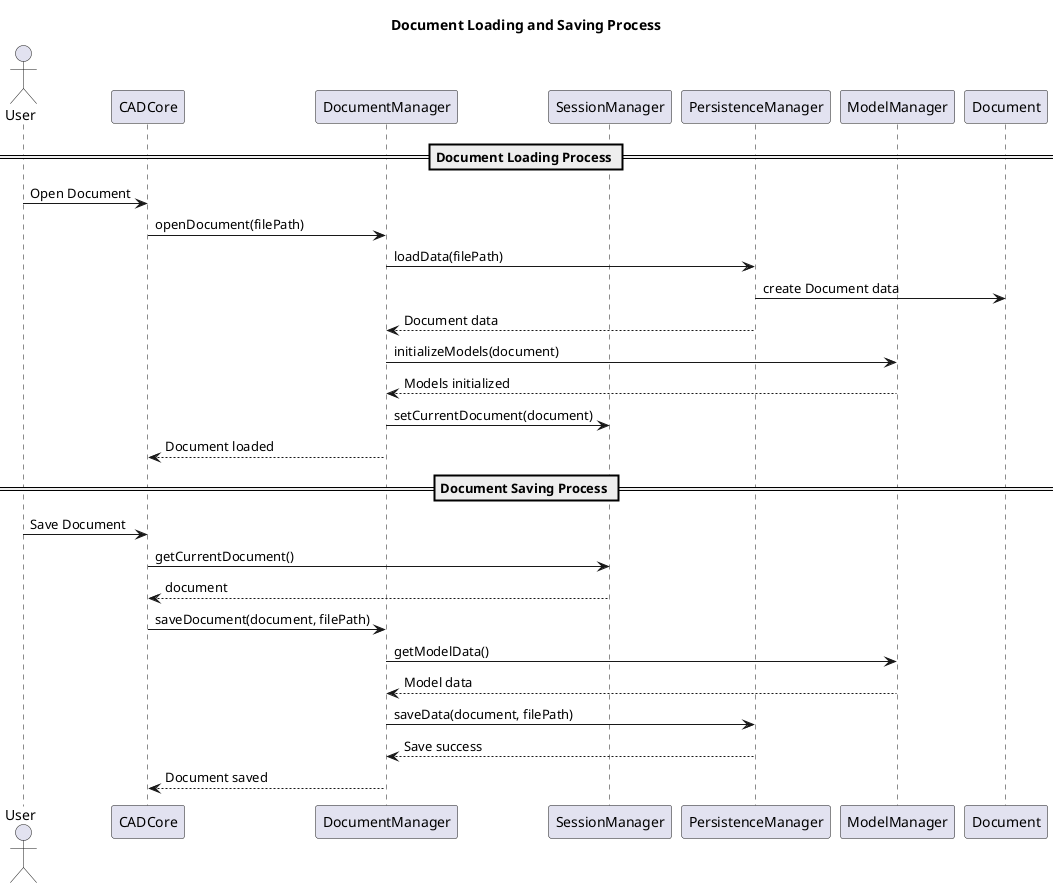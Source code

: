 @startuml DocumentImport
title Document Loading and Saving Process

actor User

participant "CADCore" as cadCore
participant "DocumentManager" as docManager
participant "SessionManager" as sessionManager
participant "PersistenceManager" as persistenceManager
participant "ModelManager" as modelManager
participant "Document" as document

== Document Loading Process ==
User -> cadCore: Open Document
cadCore -> docManager: openDocument(filePath)
docManager -> persistenceManager: loadData(filePath)
persistenceManager -> document: create Document data
persistenceManager --> docManager: Document data
docManager -> modelManager: initializeModels(document)
modelManager --> docManager: Models initialized
docManager -> sessionManager: setCurrentDocument(document)
cadCore <-- docManager: Document loaded

== Document Saving Process ==
User -> cadCore: Save Document
cadCore -> sessionManager: getCurrentDocument()
sessionManager --> cadCore: document
cadCore -> docManager: saveDocument(document, filePath)
docManager -> modelManager: getModelData()
modelManager --> docManager: Model data
docManager -> persistenceManager: saveData(document, filePath)
persistenceManager --> docManager: Save success
cadCore <-- docManager: Document saved

@enduml
